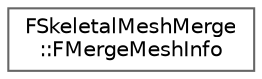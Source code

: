 digraph "Graphical Class Hierarchy"
{
 // INTERACTIVE_SVG=YES
 // LATEX_PDF_SIZE
  bgcolor="transparent";
  edge [fontname=Helvetica,fontsize=10,labelfontname=Helvetica,labelfontsize=10];
  node [fontname=Helvetica,fontsize=10,shape=box,height=0.2,width=0.4];
  rankdir="LR";
  Node0 [id="Node000000",label="FSkeletalMeshMerge\l::FMergeMeshInfo",height=0.2,width=0.4,color="grey40", fillcolor="white", style="filled",URL="$d5/d7a/structFSkeletalMeshMerge_1_1FMergeMeshInfo.html",tooltip="Info about source mesh used in merge."];
}
